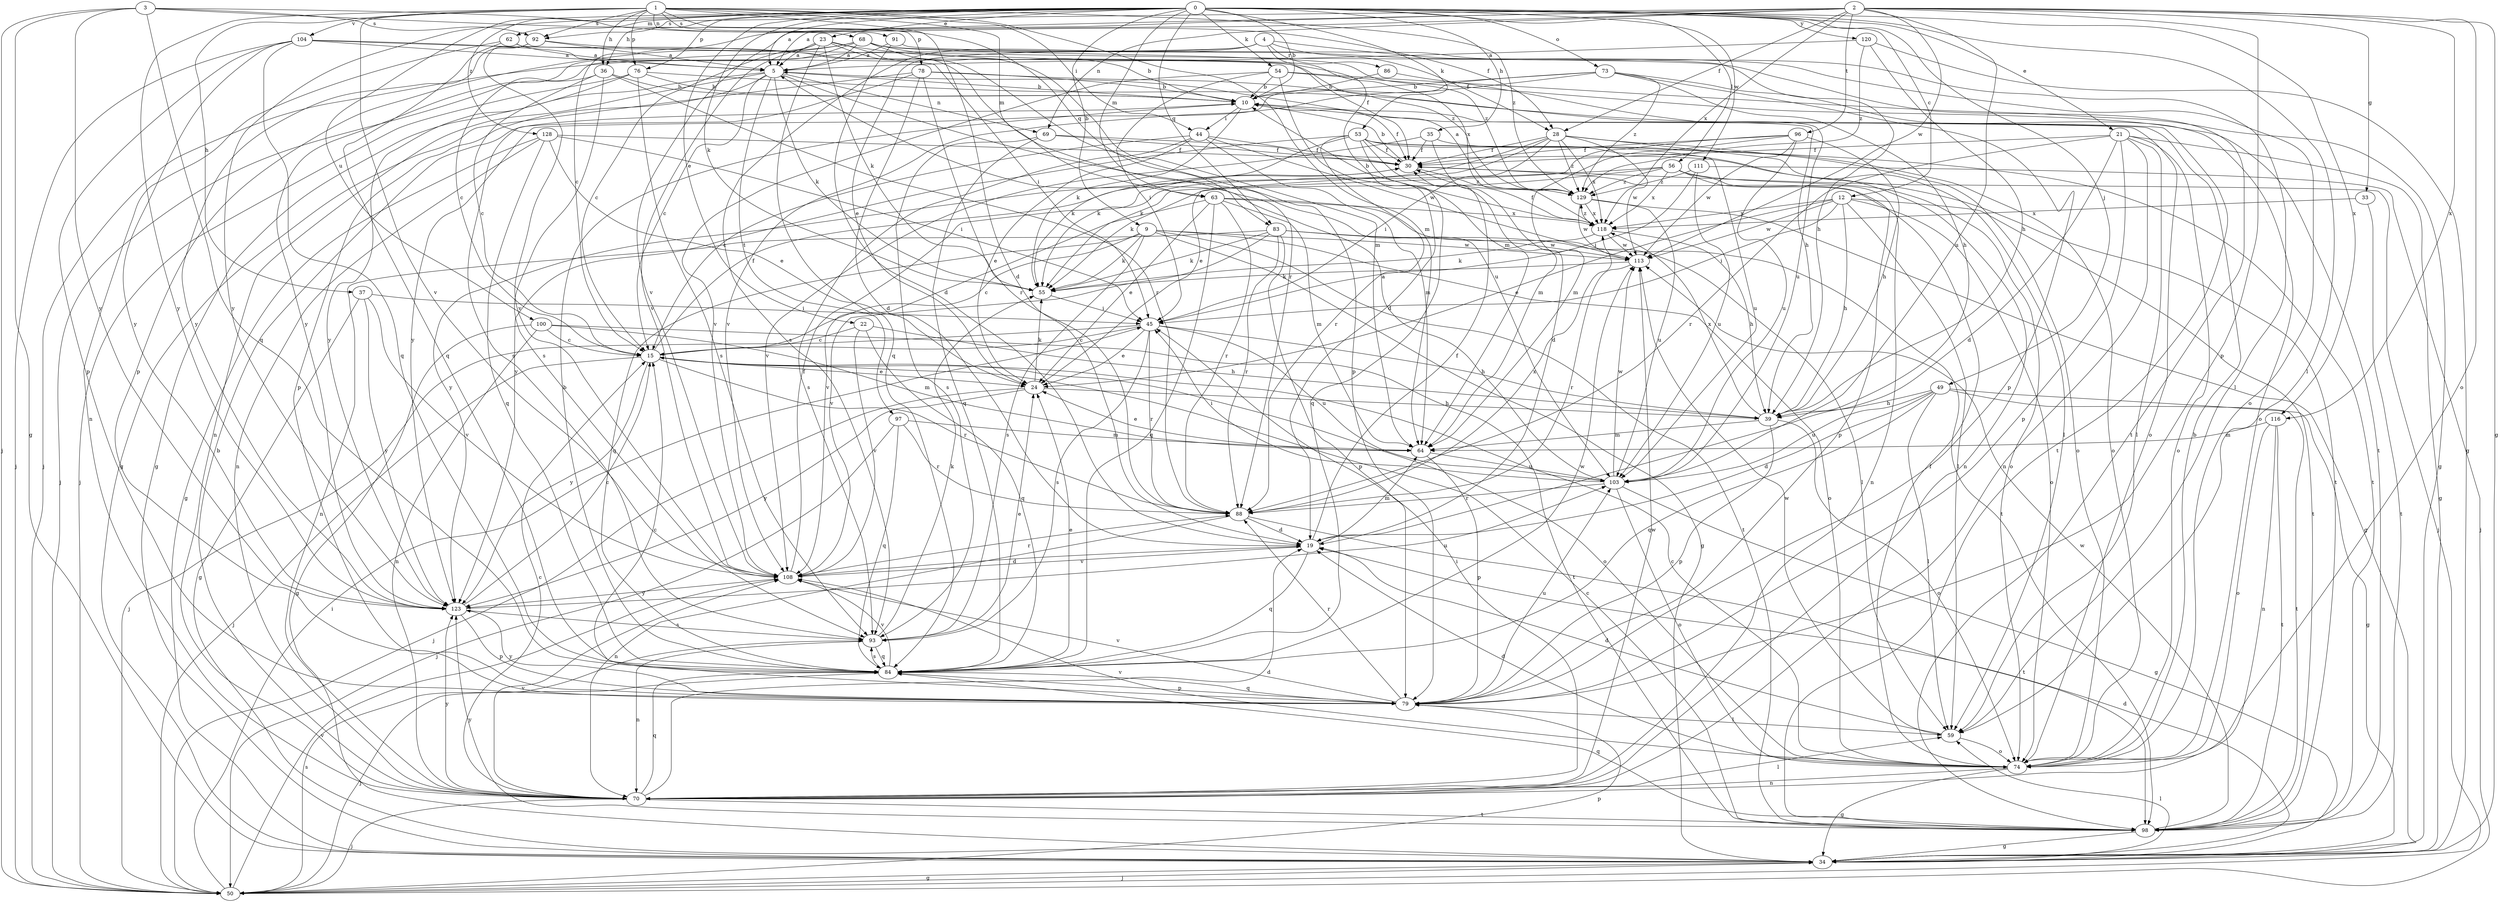 strict digraph  {
0;
1;
2;
3;
4;
5;
9;
10;
12;
15;
19;
21;
22;
23;
24;
28;
30;
33;
34;
35;
36;
37;
39;
44;
45;
49;
50;
53;
54;
55;
56;
59;
62;
63;
64;
68;
69;
70;
73;
74;
76;
78;
79;
83;
84;
86;
88;
91;
92;
93;
96;
97;
98;
100;
103;
104;
108;
111;
113;
116;
118;
120;
123;
128;
129;
0 -> 5  [label=a];
0 -> 9  [label=b];
0 -> 10  [label=b];
0 -> 12  [label=c];
0 -> 21  [label=e];
0 -> 22  [label=e];
0 -> 23  [label=e];
0 -> 35  [label=h];
0 -> 36  [label=h];
0 -> 49  [label=j];
0 -> 53  [label=k];
0 -> 54  [label=k];
0 -> 55  [label=k];
0 -> 56  [label=l];
0 -> 59  [label=l];
0 -> 62  [label=m];
0 -> 63  [label=m];
0 -> 73  [label=o];
0 -> 76  [label=p];
0 -> 83  [label=q];
0 -> 100  [label=u];
0 -> 111  [label=w];
0 -> 116  [label=x];
0 -> 120  [label=y];
0 -> 123  [label=y];
0 -> 128  [label=z];
1 -> 19  [label=d];
1 -> 36  [label=h];
1 -> 37  [label=h];
1 -> 44  [label=i];
1 -> 63  [label=m];
1 -> 64  [label=m];
1 -> 68  [label=n];
1 -> 76  [label=p];
1 -> 78  [label=p];
1 -> 91  [label=s];
1 -> 92  [label=s];
1 -> 104  [label=v];
1 -> 108  [label=v];
1 -> 123  [label=y];
1 -> 129  [label=z];
2 -> 5  [label=a];
2 -> 15  [label=c];
2 -> 28  [label=f];
2 -> 33  [label=g];
2 -> 34  [label=g];
2 -> 69  [label=n];
2 -> 74  [label=o];
2 -> 79  [label=p];
2 -> 92  [label=s];
2 -> 96  [label=t];
2 -> 103  [label=u];
2 -> 108  [label=v];
2 -> 113  [label=w];
2 -> 116  [label=x];
2 -> 118  [label=x];
3 -> 28  [label=f];
3 -> 34  [label=g];
3 -> 50  [label=j];
3 -> 83  [label=q];
3 -> 84  [label=q];
3 -> 92  [label=s];
3 -> 123  [label=y];
4 -> 24  [label=e];
4 -> 28  [label=f];
4 -> 39  [label=h];
4 -> 50  [label=j];
4 -> 64  [label=m];
4 -> 86  [label=r];
4 -> 93  [label=s];
5 -> 10  [label=b];
5 -> 15  [label=c];
5 -> 34  [label=g];
5 -> 55  [label=k];
5 -> 69  [label=n];
5 -> 70  [label=n];
5 -> 79  [label=p];
5 -> 97  [label=t];
5 -> 103  [label=u];
9 -> 15  [label=c];
9 -> 34  [label=g];
9 -> 55  [label=k];
9 -> 74  [label=o];
9 -> 84  [label=q];
9 -> 93  [label=s];
9 -> 98  [label=t];
9 -> 113  [label=w];
10 -> 30  [label=f];
10 -> 44  [label=i];
10 -> 55  [label=k];
10 -> 74  [label=o];
12 -> 24  [label=e];
12 -> 39  [label=h];
12 -> 45  [label=i];
12 -> 59  [label=l];
12 -> 74  [label=o];
12 -> 98  [label=t];
12 -> 113  [label=w];
12 -> 118  [label=x];
15 -> 24  [label=e];
15 -> 30  [label=f];
15 -> 50  [label=j];
15 -> 74  [label=o];
15 -> 88  [label=r];
15 -> 123  [label=y];
19 -> 30  [label=f];
19 -> 64  [label=m];
19 -> 84  [label=q];
19 -> 108  [label=v];
21 -> 19  [label=d];
21 -> 30  [label=f];
21 -> 34  [label=g];
21 -> 59  [label=l];
21 -> 70  [label=n];
21 -> 74  [label=o];
21 -> 79  [label=p];
21 -> 88  [label=r];
22 -> 15  [label=c];
22 -> 39  [label=h];
22 -> 84  [label=q];
22 -> 108  [label=v];
23 -> 5  [label=a];
23 -> 15  [label=c];
23 -> 55  [label=k];
23 -> 79  [label=p];
23 -> 84  [label=q];
23 -> 88  [label=r];
23 -> 108  [label=v];
23 -> 118  [label=x];
24 -> 39  [label=h];
24 -> 50  [label=j];
24 -> 55  [label=k];
24 -> 123  [label=y];
28 -> 24  [label=e];
28 -> 30  [label=f];
28 -> 45  [label=i];
28 -> 55  [label=k];
28 -> 59  [label=l];
28 -> 74  [label=o];
28 -> 113  [label=w];
28 -> 118  [label=x];
28 -> 129  [label=z];
30 -> 10  [label=b];
30 -> 50  [label=j];
30 -> 129  [label=z];
33 -> 98  [label=t];
33 -> 118  [label=x];
34 -> 19  [label=d];
34 -> 50  [label=j];
34 -> 59  [label=l];
35 -> 19  [label=d];
35 -> 30  [label=f];
35 -> 74  [label=o];
35 -> 108  [label=v];
36 -> 10  [label=b];
36 -> 15  [label=c];
36 -> 50  [label=j];
36 -> 88  [label=r];
36 -> 93  [label=s];
37 -> 34  [label=g];
37 -> 45  [label=i];
37 -> 108  [label=v];
37 -> 123  [label=y];
39 -> 64  [label=m];
39 -> 74  [label=o];
39 -> 79  [label=p];
39 -> 118  [label=x];
44 -> 15  [label=c];
44 -> 24  [label=e];
44 -> 30  [label=f];
44 -> 64  [label=m];
44 -> 93  [label=s];
44 -> 113  [label=w];
45 -> 15  [label=c];
45 -> 24  [label=e];
45 -> 39  [label=h];
45 -> 50  [label=j];
45 -> 88  [label=r];
45 -> 93  [label=s];
45 -> 103  [label=u];
49 -> 19  [label=d];
49 -> 34  [label=g];
49 -> 39  [label=h];
49 -> 59  [label=l];
49 -> 84  [label=q];
49 -> 98  [label=t];
49 -> 103  [label=u];
50 -> 34  [label=g];
50 -> 45  [label=i];
50 -> 79  [label=p];
50 -> 93  [label=s];
50 -> 108  [label=v];
53 -> 30  [label=f];
53 -> 55  [label=k];
53 -> 64  [label=m];
53 -> 70  [label=n];
53 -> 84  [label=q];
53 -> 88  [label=r];
53 -> 98  [label=t];
53 -> 103  [label=u];
53 -> 123  [label=y];
54 -> 10  [label=b];
54 -> 19  [label=d];
54 -> 34  [label=g];
54 -> 45  [label=i];
54 -> 98  [label=t];
54 -> 108  [label=v];
55 -> 45  [label=i];
56 -> 55  [label=k];
56 -> 70  [label=n];
56 -> 74  [label=o];
56 -> 79  [label=p];
56 -> 118  [label=x];
56 -> 123  [label=y];
56 -> 129  [label=z];
59 -> 19  [label=d];
59 -> 74  [label=o];
59 -> 113  [label=w];
62 -> 5  [label=a];
62 -> 70  [label=n];
62 -> 84  [label=q];
62 -> 98  [label=t];
63 -> 24  [label=e];
63 -> 64  [label=m];
63 -> 84  [label=q];
63 -> 88  [label=r];
63 -> 98  [label=t];
63 -> 108  [label=v];
63 -> 118  [label=x];
64 -> 24  [label=e];
64 -> 79  [label=p];
64 -> 103  [label=u];
68 -> 5  [label=a];
68 -> 10  [label=b];
68 -> 15  [label=c];
68 -> 64  [label=m];
68 -> 74  [label=o];
68 -> 79  [label=p];
68 -> 123  [label=y];
68 -> 129  [label=z];
69 -> 30  [label=f];
69 -> 84  [label=q];
69 -> 93  [label=s];
69 -> 98  [label=t];
70 -> 10  [label=b];
70 -> 15  [label=c];
70 -> 19  [label=d];
70 -> 45  [label=i];
70 -> 50  [label=j];
70 -> 59  [label=l];
70 -> 84  [label=q];
70 -> 98  [label=t];
70 -> 108  [label=v];
70 -> 113  [label=w];
70 -> 123  [label=y];
73 -> 10  [label=b];
73 -> 39  [label=h];
73 -> 74  [label=o];
73 -> 79  [label=p];
73 -> 108  [label=v];
73 -> 123  [label=y];
73 -> 129  [label=z];
74 -> 10  [label=b];
74 -> 15  [label=c];
74 -> 19  [label=d];
74 -> 30  [label=f];
74 -> 34  [label=g];
74 -> 70  [label=n];
74 -> 108  [label=v];
76 -> 10  [label=b];
76 -> 50  [label=j];
76 -> 93  [label=s];
76 -> 98  [label=t];
76 -> 123  [label=y];
78 -> 10  [label=b];
78 -> 19  [label=d];
78 -> 34  [label=g];
78 -> 39  [label=h];
78 -> 88  [label=r];
78 -> 93  [label=s];
79 -> 15  [label=c];
79 -> 59  [label=l];
79 -> 84  [label=q];
79 -> 88  [label=r];
79 -> 103  [label=u];
79 -> 108  [label=v];
79 -> 123  [label=y];
83 -> 55  [label=k];
83 -> 59  [label=l];
83 -> 70  [label=n];
83 -> 79  [label=p];
83 -> 88  [label=r];
83 -> 108  [label=v];
83 -> 113  [label=w];
84 -> 10  [label=b];
84 -> 24  [label=e];
84 -> 50  [label=j];
84 -> 79  [label=p];
84 -> 93  [label=s];
84 -> 108  [label=v];
84 -> 113  [label=w];
86 -> 10  [label=b];
86 -> 103  [label=u];
88 -> 19  [label=d];
88 -> 70  [label=n];
88 -> 98  [label=t];
88 -> 118  [label=x];
91 -> 5  [label=a];
91 -> 19  [label=d];
91 -> 59  [label=l];
92 -> 5  [label=a];
92 -> 30  [label=f];
92 -> 108  [label=v];
92 -> 123  [label=y];
93 -> 24  [label=e];
93 -> 55  [label=k];
93 -> 70  [label=n];
93 -> 84  [label=q];
96 -> 30  [label=f];
96 -> 39  [label=h];
96 -> 55  [label=k];
96 -> 64  [label=m];
96 -> 103  [label=u];
96 -> 113  [label=w];
97 -> 50  [label=j];
97 -> 64  [label=m];
97 -> 84  [label=q];
97 -> 88  [label=r];
98 -> 15  [label=c];
98 -> 34  [label=g];
98 -> 84  [label=q];
98 -> 113  [label=w];
98 -> 123  [label=y];
100 -> 15  [label=c];
100 -> 34  [label=g];
100 -> 64  [label=m];
100 -> 70  [label=n];
100 -> 98  [label=t];
103 -> 5  [label=a];
103 -> 34  [label=g];
103 -> 45  [label=i];
103 -> 74  [label=o];
103 -> 88  [label=r];
103 -> 113  [label=w];
104 -> 5  [label=a];
104 -> 45  [label=i];
104 -> 50  [label=j];
104 -> 79  [label=p];
104 -> 84  [label=q];
104 -> 123  [label=y];
104 -> 129  [label=z];
108 -> 19  [label=d];
108 -> 30  [label=f];
108 -> 88  [label=r];
108 -> 123  [label=y];
111 -> 45  [label=i];
111 -> 50  [label=j];
111 -> 103  [label=u];
111 -> 129  [label=z];
113 -> 55  [label=k];
113 -> 88  [label=r];
116 -> 64  [label=m];
116 -> 70  [label=n];
116 -> 74  [label=o];
116 -> 98  [label=t];
118 -> 10  [label=b];
118 -> 30  [label=f];
118 -> 39  [label=h];
118 -> 55  [label=k];
118 -> 113  [label=w];
118 -> 129  [label=z];
120 -> 5  [label=a];
120 -> 34  [label=g];
120 -> 39  [label=h];
120 -> 129  [label=z];
123 -> 15  [label=c];
123 -> 79  [label=p];
123 -> 93  [label=s];
123 -> 103  [label=u];
128 -> 24  [label=e];
128 -> 30  [label=f];
128 -> 34  [label=g];
128 -> 45  [label=i];
128 -> 70  [label=n];
128 -> 84  [label=q];
129 -> 5  [label=a];
129 -> 34  [label=g];
129 -> 103  [label=u];
129 -> 113  [label=w];
129 -> 118  [label=x];
}
